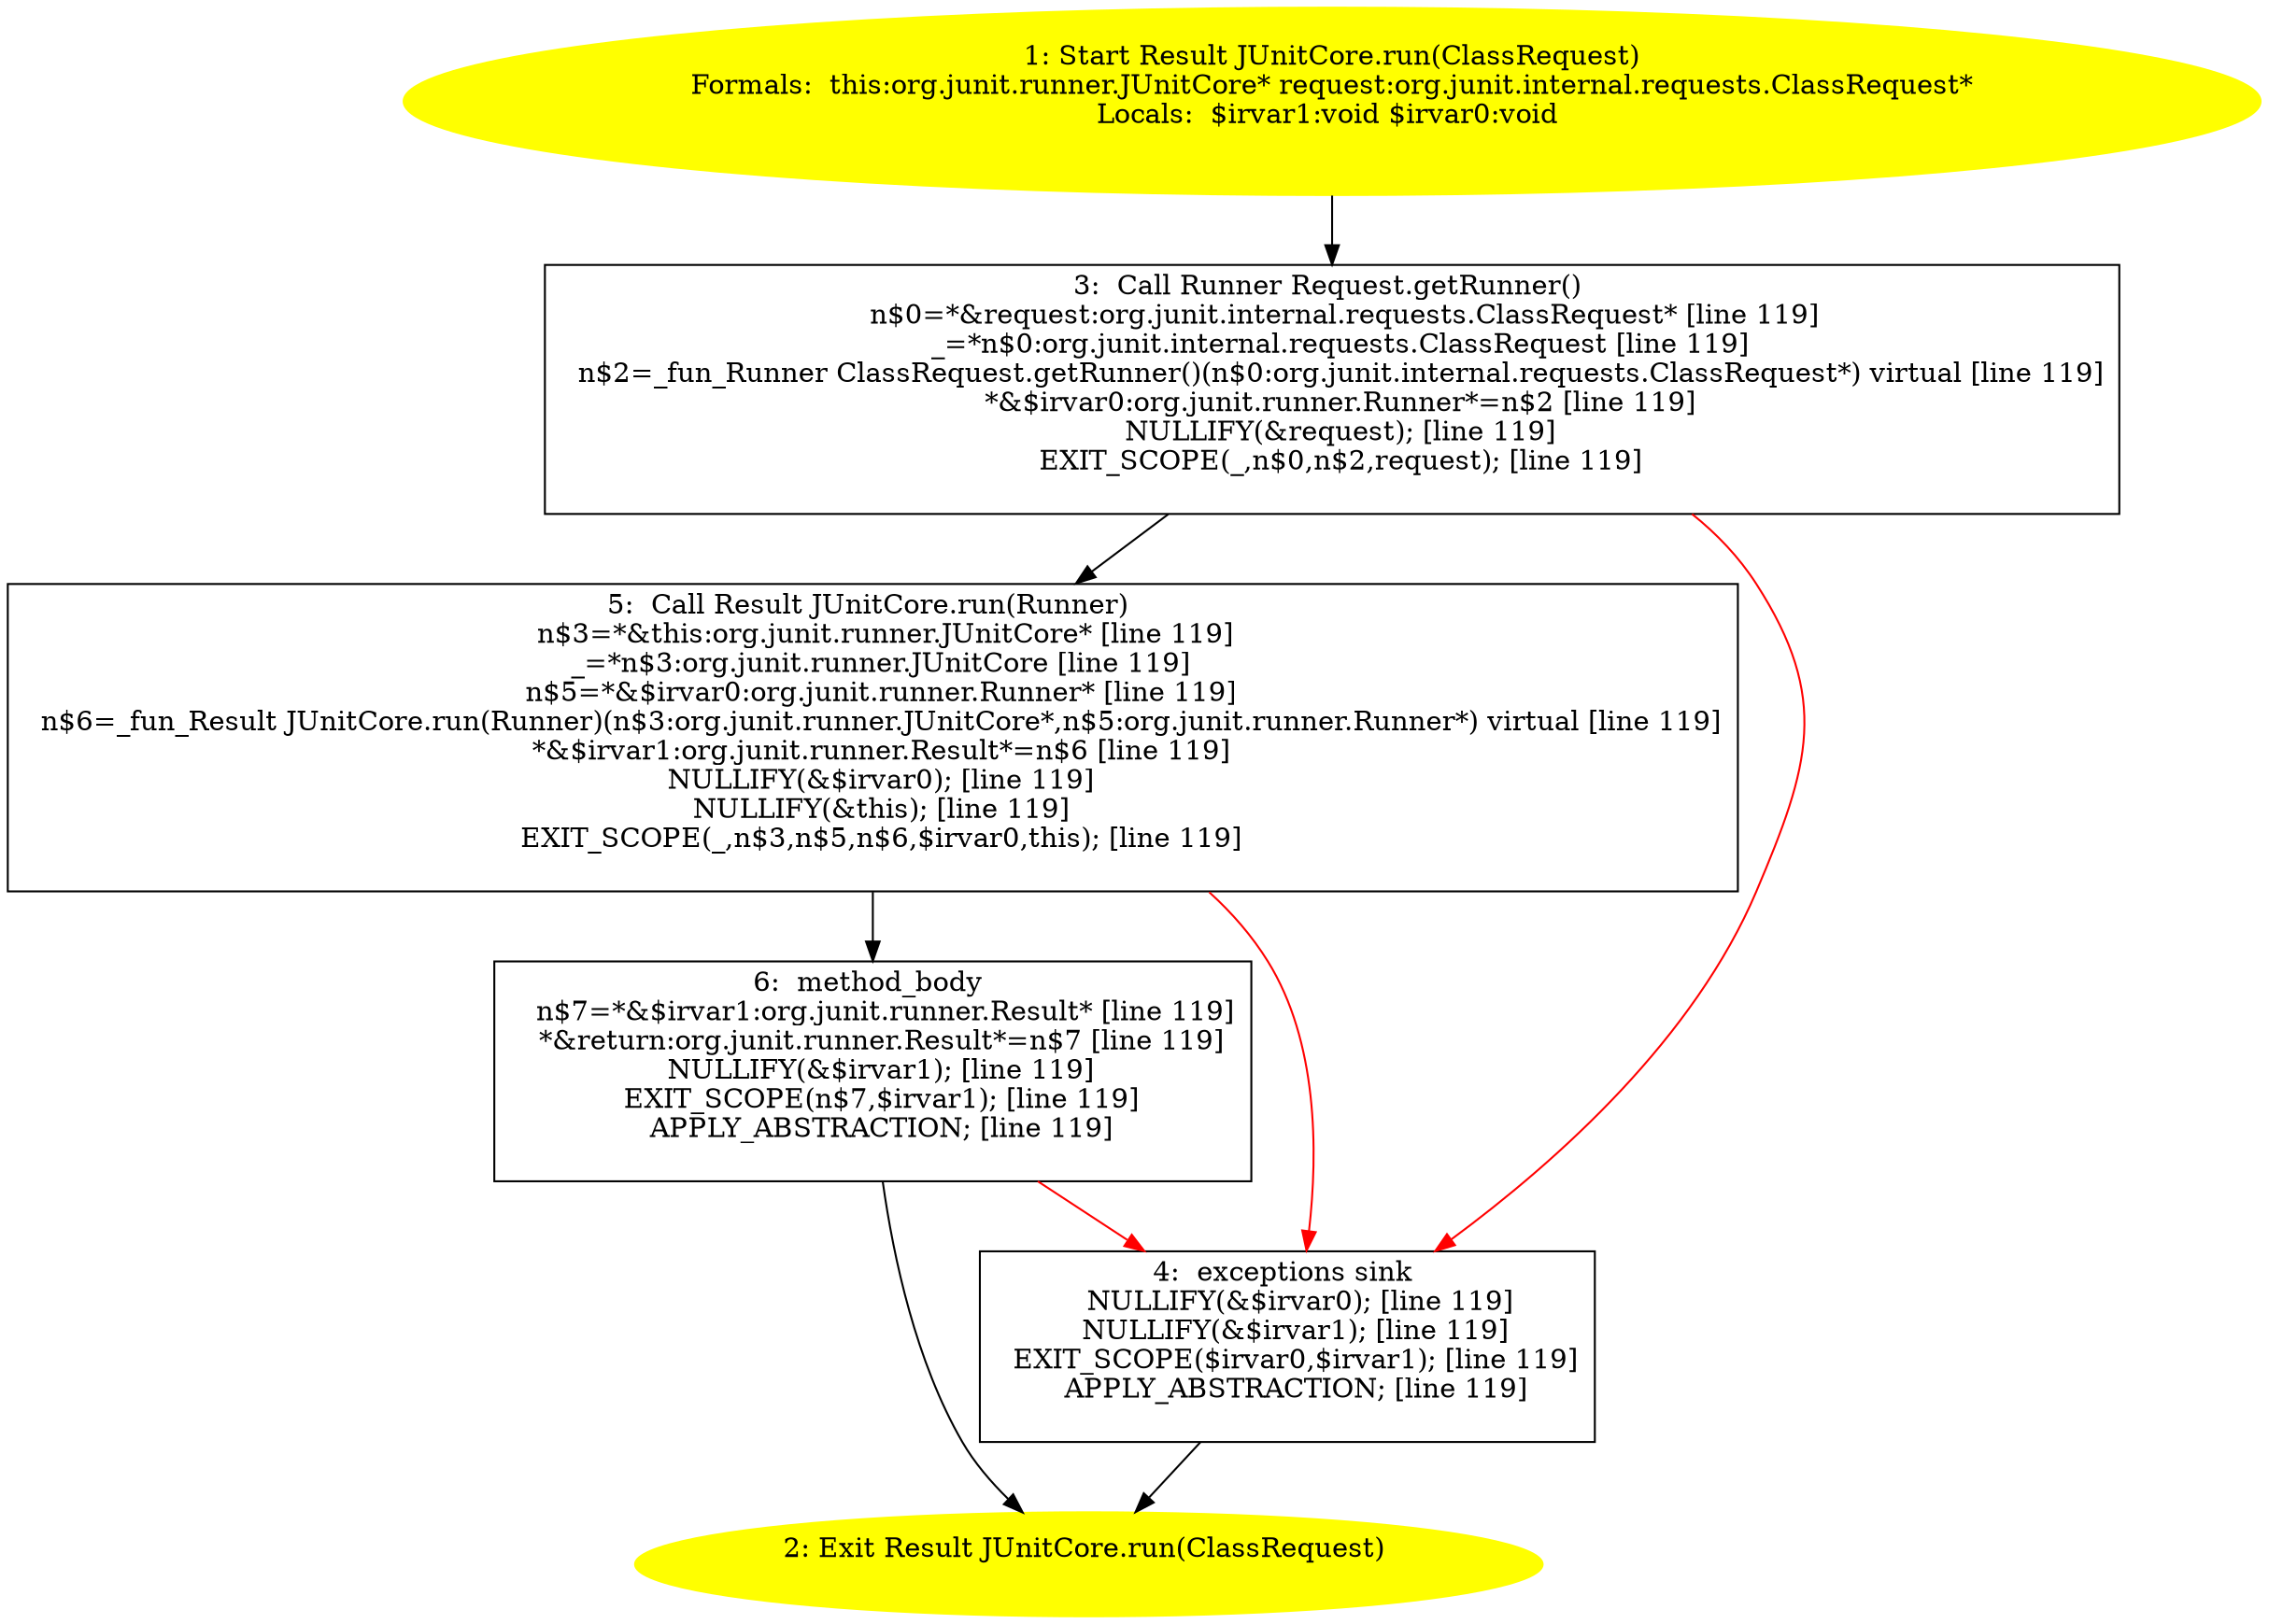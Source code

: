 /* @generated */
digraph cfg {
"org.junit.runner.JUnitCore.run(org.junit.internal.requests.ClassRequest):org.junit.runner.Result.f8d7e16085a3320f5eae13726d335e8d_1" [label="1: Start Result JUnitCore.run(ClassRequest)\nFormals:  this:org.junit.runner.JUnitCore* request:org.junit.internal.requests.ClassRequest*\nLocals:  $irvar1:void $irvar0:void \n  " color=yellow style=filled]
	

	 "org.junit.runner.JUnitCore.run(org.junit.internal.requests.ClassRequest):org.junit.runner.Result.f8d7e16085a3320f5eae13726d335e8d_1" -> "org.junit.runner.JUnitCore.run(org.junit.internal.requests.ClassRequest):org.junit.runner.Result.f8d7e16085a3320f5eae13726d335e8d_3" ;
"org.junit.runner.JUnitCore.run(org.junit.internal.requests.ClassRequest):org.junit.runner.Result.f8d7e16085a3320f5eae13726d335e8d_2" [label="2: Exit Result JUnitCore.run(ClassRequest) \n  " color=yellow style=filled]
	

"org.junit.runner.JUnitCore.run(org.junit.internal.requests.ClassRequest):org.junit.runner.Result.f8d7e16085a3320f5eae13726d335e8d_3" [label="3:  Call Runner Request.getRunner() \n   n$0=*&request:org.junit.internal.requests.ClassRequest* [line 119]\n  _=*n$0:org.junit.internal.requests.ClassRequest [line 119]\n  n$2=_fun_Runner ClassRequest.getRunner()(n$0:org.junit.internal.requests.ClassRequest*) virtual [line 119]\n  *&$irvar0:org.junit.runner.Runner*=n$2 [line 119]\n  NULLIFY(&request); [line 119]\n  EXIT_SCOPE(_,n$0,n$2,request); [line 119]\n " shape="box"]
	

	 "org.junit.runner.JUnitCore.run(org.junit.internal.requests.ClassRequest):org.junit.runner.Result.f8d7e16085a3320f5eae13726d335e8d_3" -> "org.junit.runner.JUnitCore.run(org.junit.internal.requests.ClassRequest):org.junit.runner.Result.f8d7e16085a3320f5eae13726d335e8d_5" ;
	 "org.junit.runner.JUnitCore.run(org.junit.internal.requests.ClassRequest):org.junit.runner.Result.f8d7e16085a3320f5eae13726d335e8d_3" -> "org.junit.runner.JUnitCore.run(org.junit.internal.requests.ClassRequest):org.junit.runner.Result.f8d7e16085a3320f5eae13726d335e8d_4" [color="red" ];
"org.junit.runner.JUnitCore.run(org.junit.internal.requests.ClassRequest):org.junit.runner.Result.f8d7e16085a3320f5eae13726d335e8d_4" [label="4:  exceptions sink \n   NULLIFY(&$irvar0); [line 119]\n  NULLIFY(&$irvar1); [line 119]\n  EXIT_SCOPE($irvar0,$irvar1); [line 119]\n  APPLY_ABSTRACTION; [line 119]\n " shape="box"]
	

	 "org.junit.runner.JUnitCore.run(org.junit.internal.requests.ClassRequest):org.junit.runner.Result.f8d7e16085a3320f5eae13726d335e8d_4" -> "org.junit.runner.JUnitCore.run(org.junit.internal.requests.ClassRequest):org.junit.runner.Result.f8d7e16085a3320f5eae13726d335e8d_2" ;
"org.junit.runner.JUnitCore.run(org.junit.internal.requests.ClassRequest):org.junit.runner.Result.f8d7e16085a3320f5eae13726d335e8d_5" [label="5:  Call Result JUnitCore.run(Runner) \n   n$3=*&this:org.junit.runner.JUnitCore* [line 119]\n  _=*n$3:org.junit.runner.JUnitCore [line 119]\n  n$5=*&$irvar0:org.junit.runner.Runner* [line 119]\n  n$6=_fun_Result JUnitCore.run(Runner)(n$3:org.junit.runner.JUnitCore*,n$5:org.junit.runner.Runner*) virtual [line 119]\n  *&$irvar1:org.junit.runner.Result*=n$6 [line 119]\n  NULLIFY(&$irvar0); [line 119]\n  NULLIFY(&this); [line 119]\n  EXIT_SCOPE(_,n$3,n$5,n$6,$irvar0,this); [line 119]\n " shape="box"]
	

	 "org.junit.runner.JUnitCore.run(org.junit.internal.requests.ClassRequest):org.junit.runner.Result.f8d7e16085a3320f5eae13726d335e8d_5" -> "org.junit.runner.JUnitCore.run(org.junit.internal.requests.ClassRequest):org.junit.runner.Result.f8d7e16085a3320f5eae13726d335e8d_6" ;
	 "org.junit.runner.JUnitCore.run(org.junit.internal.requests.ClassRequest):org.junit.runner.Result.f8d7e16085a3320f5eae13726d335e8d_5" -> "org.junit.runner.JUnitCore.run(org.junit.internal.requests.ClassRequest):org.junit.runner.Result.f8d7e16085a3320f5eae13726d335e8d_4" [color="red" ];
"org.junit.runner.JUnitCore.run(org.junit.internal.requests.ClassRequest):org.junit.runner.Result.f8d7e16085a3320f5eae13726d335e8d_6" [label="6:  method_body \n   n$7=*&$irvar1:org.junit.runner.Result* [line 119]\n  *&return:org.junit.runner.Result*=n$7 [line 119]\n  NULLIFY(&$irvar1); [line 119]\n  EXIT_SCOPE(n$7,$irvar1); [line 119]\n  APPLY_ABSTRACTION; [line 119]\n " shape="box"]
	

	 "org.junit.runner.JUnitCore.run(org.junit.internal.requests.ClassRequest):org.junit.runner.Result.f8d7e16085a3320f5eae13726d335e8d_6" -> "org.junit.runner.JUnitCore.run(org.junit.internal.requests.ClassRequest):org.junit.runner.Result.f8d7e16085a3320f5eae13726d335e8d_2" ;
	 "org.junit.runner.JUnitCore.run(org.junit.internal.requests.ClassRequest):org.junit.runner.Result.f8d7e16085a3320f5eae13726d335e8d_6" -> "org.junit.runner.JUnitCore.run(org.junit.internal.requests.ClassRequest):org.junit.runner.Result.f8d7e16085a3320f5eae13726d335e8d_4" [color="red" ];
}
